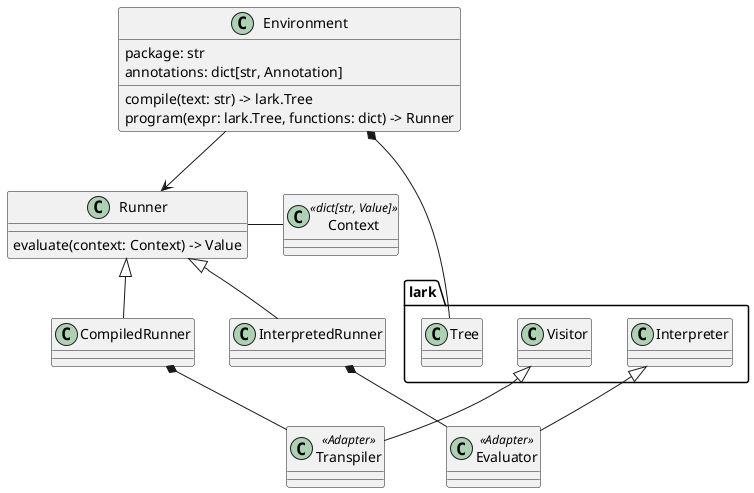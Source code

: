 @startuml
'https://plantuml.com/class-diagram

    class Environment {
        package: str
        annotations: dict[str, Annotation]
        compile(text: str) -> lark.Tree
        program(expr: lark.Tree, functions: dict) -> Runner
    }

    class Runner {
        evaluate(context: Context) -> Value
    }
    Environment --> Runner

    class InterpretedRunner
    Runner <|-- InterpretedRunner

    class Evaluator <<Adapter>>
    InterpretedRunner *-- Evaluator
    lark.Interpreter <|-- Evaluator

    class CompiledRunner
    Runner <|-- CompiledRunner

    class Transpiler <<Adapter>>
    CompiledRunner *-- Transpiler
    lark.Visitor <|-- Transpiler

    class Context <<dict[str, Value]>>
    Runner - Context

    class lark.Tree
    Environment *-- Tree
@enduml
